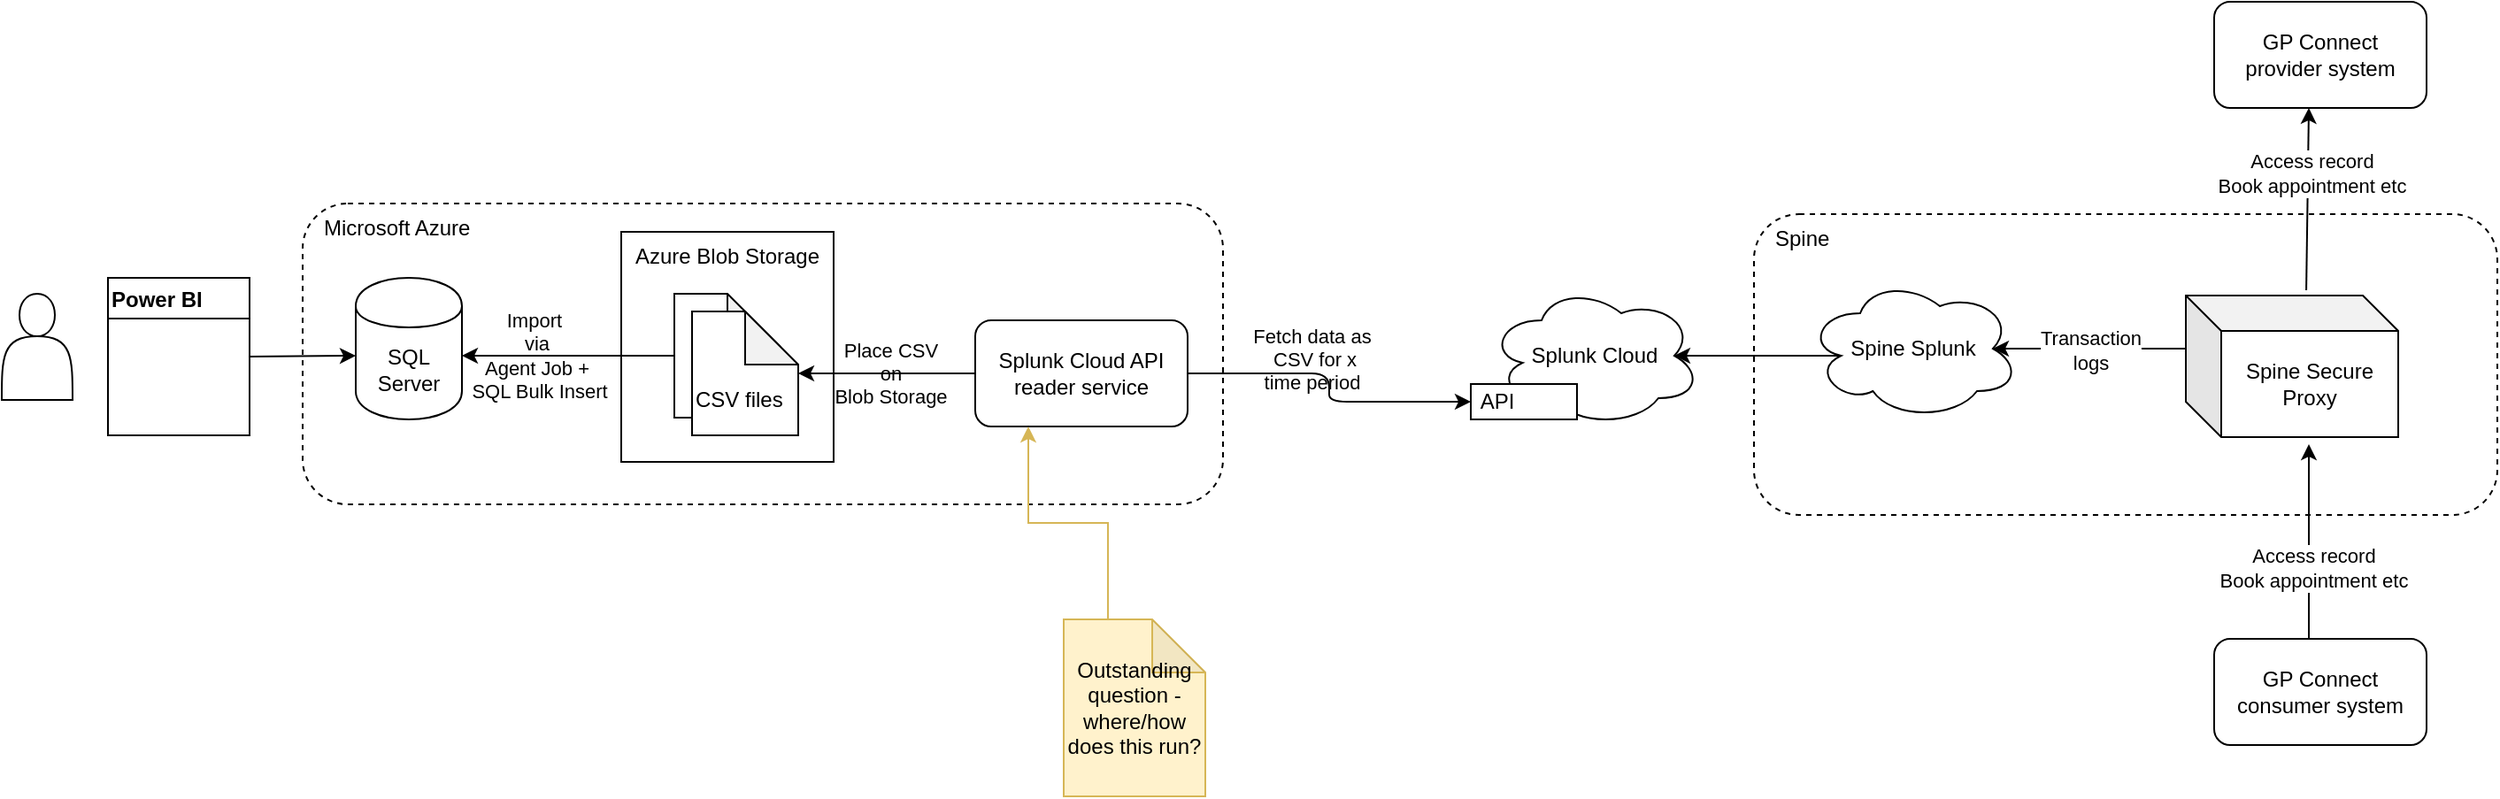 <mxfile version="13.3.5" type="device"><diagram id="yGtiRJ2oHdCkbcuFMKlw" name="Page-1"><mxGraphModel dx="1448" dy="983" grid="1" gridSize="10" guides="1" tooltips="1" connect="1" arrows="1" fold="1" page="1" pageScale="1" pageWidth="827" pageHeight="1169" math="0" shadow="0"><root><mxCell id="0"/><mxCell id="1" parent="0"/><mxCell id="BgNX69o5uFKW_aU6G4bj-26" value="&amp;nbsp; &amp;nbsp;Microsoft Azure" style="rounded=1;whiteSpace=wrap;html=1;dashed=1;verticalAlign=top;align=left;" parent="1" vertex="1"><mxGeometry x="200" y="350" width="520" height="170" as="geometry"/></mxCell><mxCell id="BgNX69o5uFKW_aU6G4bj-35" value="Azure Blob Storage" style="rounded=0;whiteSpace=wrap;html=1;align=center;verticalAlign=top;" parent="1" vertex="1"><mxGeometry x="380" y="366" width="120" height="130" as="geometry"/></mxCell><mxCell id="BgNX69o5uFKW_aU6G4bj-33" style="edgeStyle=orthogonalEdgeStyle;rounded=0;orthogonalLoop=1;jettySize=auto;html=1;exitX=0;exitY=0.5;exitDx=0;exitDy=0;exitPerimeter=0;startArrow=none;startFill=0;endArrow=classic;endFill=1;" parent="1" source="BgNX69o5uFKW_aU6G4bj-31" edge="1"><mxGeometry relative="1" as="geometry"><mxPoint x="290" y="436" as="targetPoint"/></mxGeometry></mxCell><mxCell id="BgNX69o5uFKW_aU6G4bj-34" value="Import&amp;nbsp;&lt;br&gt;via &lt;br&gt;Agent Job +&lt;br&gt;&amp;nbsp;SQL Bulk&amp;nbsp;Insert" style="edgeLabel;html=1;align=center;verticalAlign=middle;resizable=0;points=[];labelBackgroundColor=none;" parent="BgNX69o5uFKW_aU6G4bj-33" vertex="1" connectable="0"><mxGeometry x="0.3" y="-1" relative="1" as="geometry"><mxPoint as="offset"/></mxGeometry></mxCell><mxCell id="BgNX69o5uFKW_aU6G4bj-31" value="" style="shape=note;whiteSpace=wrap;html=1;backgroundOutline=1;darkOpacity=0.05;align=left;" parent="1" vertex="1"><mxGeometry x="410" y="401" width="60" height="70" as="geometry"/></mxCell><mxCell id="BgNX69o5uFKW_aU6G4bj-21" value="&amp;nbsp; &amp;nbsp;Spine" style="rounded=1;whiteSpace=wrap;html=1;dashed=1;verticalAlign=top;align=left;" parent="1" vertex="1"><mxGeometry x="1020" y="356" width="420" height="170" as="geometry"/></mxCell><mxCell id="BgNX69o5uFKW_aU6G4bj-7" style="edgeStyle=orthogonalEdgeStyle;rounded=0;orthogonalLoop=1;jettySize=auto;html=1;exitX=0;exitY=0;exitDx=0;exitDy=30;exitPerimeter=0;entryX=0.875;entryY=0.5;entryDx=0;entryDy=0;entryPerimeter=0;" parent="1" source="BgNX69o5uFKW_aU6G4bj-3" target="BgNX69o5uFKW_aU6G4bj-12" edge="1"><mxGeometry relative="1" as="geometry"><mxPoint x="1210" y="436" as="targetPoint"/></mxGeometry></mxCell><mxCell id="BgNX69o5uFKW_aU6G4bj-15" value="Transaction &lt;br&gt;logs" style="edgeLabel;html=1;align=center;verticalAlign=middle;resizable=0;points=[];" parent="BgNX69o5uFKW_aU6G4bj-7" vertex="1" connectable="0"><mxGeometry x="-0.009" y="1" relative="1" as="geometry"><mxPoint as="offset"/></mxGeometry></mxCell><mxCell id="BgNX69o5uFKW_aU6G4bj-3" value="Spine Secure Proxy" style="shape=cube;whiteSpace=wrap;html=1;boundedLbl=1;backgroundOutline=1;darkOpacity=0.05;darkOpacity2=0.1;" parent="1" vertex="1"><mxGeometry x="1264" y="402" width="120" height="80" as="geometry"/></mxCell><mxCell id="BgNX69o5uFKW_aU6G4bj-5" value="" style="endArrow=classic;html=1;" parent="1" edge="1"><mxGeometry width="50" height="50" relative="1" as="geometry"><mxPoint x="1333.5" y="596" as="sourcePoint"/><mxPoint x="1333.5" y="486" as="targetPoint"/></mxGeometry></mxCell><mxCell id="BgNX69o5uFKW_aU6G4bj-19" value="Access record&lt;br&gt;Book appointment etc" style="edgeLabel;html=1;align=center;verticalAlign=middle;resizable=0;points=[];" parent="BgNX69o5uFKW_aU6G4bj-5" vertex="1" connectable="0"><mxGeometry x="0.164" y="-1" relative="1" as="geometry"><mxPoint x="1" y="24" as="offset"/></mxGeometry></mxCell><mxCell id="BgNX69o5uFKW_aU6G4bj-6" value="" style="endArrow=classic;html=1;exitX=0.567;exitY=-0.037;exitDx=0;exitDy=0;exitPerimeter=0;" parent="1" source="BgNX69o5uFKW_aU6G4bj-3" edge="1"><mxGeometry width="50" height="50" relative="1" as="geometry"><mxPoint x="1334" y="396" as="sourcePoint"/><mxPoint x="1333.5" y="296" as="targetPoint"/></mxGeometry></mxCell><mxCell id="BgNX69o5uFKW_aU6G4bj-20" value="Access record&lt;br&gt;Book appointment etc" style="edgeLabel;html=1;align=center;verticalAlign=middle;resizable=0;points=[];" parent="BgNX69o5uFKW_aU6G4bj-6" vertex="1" connectable="0"><mxGeometry x="0.291" y="-1" relative="1" as="geometry"><mxPoint x="1" as="offset"/></mxGeometry></mxCell><mxCell id="BgNX69o5uFKW_aU6G4bj-10" value="Splunk Cloud" style="ellipse;shape=cloud;whiteSpace=wrap;html=1;" parent="1" vertex="1"><mxGeometry x="870" y="396" width="120" height="80" as="geometry"/></mxCell><mxCell id="BgNX69o5uFKW_aU6G4bj-13" style="edgeStyle=orthogonalEdgeStyle;rounded=0;orthogonalLoop=1;jettySize=auto;html=1;exitX=0.16;exitY=0.55;exitDx=0;exitDy=0;exitPerimeter=0;entryX=0.875;entryY=0.5;entryDx=0;entryDy=0;entryPerimeter=0;" parent="1" source="BgNX69o5uFKW_aU6G4bj-12" target="BgNX69o5uFKW_aU6G4bj-10" edge="1"><mxGeometry relative="1" as="geometry"/></mxCell><mxCell id="BgNX69o5uFKW_aU6G4bj-12" value="Spine Splunk" style="ellipse;shape=cloud;whiteSpace=wrap;html=1;" parent="1" vertex="1"><mxGeometry x="1050" y="392" width="120" height="80" as="geometry"/></mxCell><mxCell id="BgNX69o5uFKW_aU6G4bj-17" value="GP Connect consumer system" style="rounded=1;whiteSpace=wrap;html=1;" parent="1" vertex="1"><mxGeometry x="1280" y="596" width="120" height="60" as="geometry"/></mxCell><mxCell id="BgNX69o5uFKW_aU6G4bj-18" value="GP Connect&lt;br&gt;provider system" style="rounded=1;whiteSpace=wrap;html=1;" parent="1" vertex="1"><mxGeometry x="1280" y="236" width="120" height="60" as="geometry"/></mxCell><mxCell id="BgNX69o5uFKW_aU6G4bj-22" value="&amp;nbsp;API" style="rounded=0;whiteSpace=wrap;html=1;align=left;" parent="1" vertex="1"><mxGeometry x="860" y="452" width="60" height="20" as="geometry"/></mxCell><mxCell id="BgNX69o5uFKW_aU6G4bj-24" value="" style="shape=actor;whiteSpace=wrap;html=1;align=left;" parent="1" vertex="1"><mxGeometry x="30" y="401" width="40" height="60" as="geometry"/></mxCell><mxCell id="BgNX69o5uFKW_aU6G4bj-36" style="edgeStyle=orthogonalEdgeStyle;rounded=0;orthogonalLoop=1;jettySize=auto;html=1;exitX=1;exitY=0.5;exitDx=0;exitDy=0;entryX=0;entryY=0.5;entryDx=0;entryDy=0;entryPerimeter=0;" parent="1" source="BgNX69o5uFKW_aU6G4bj-25" edge="1"><mxGeometry relative="1" as="geometry"><mxPoint x="230" y="436" as="targetPoint"/></mxGeometry></mxCell><mxCell id="BgNX69o5uFKW_aU6G4bj-25" value="Power BI" style="swimlane;align=left;" parent="1" vertex="1"><mxGeometry x="90" y="392" width="80" height="89" as="geometry"/></mxCell><mxCell id="BgNX69o5uFKW_aU6G4bj-29" value="&lt;br&gt;&lt;br&gt;CSV files" style="shape=note;whiteSpace=wrap;html=1;backgroundOutline=1;darkOpacity=0.05;align=left;" parent="1" vertex="1"><mxGeometry x="420" y="411" width="60" height="70" as="geometry"/></mxCell><mxCell id="BgNX69o5uFKW_aU6G4bj-39" style="edgeStyle=orthogonalEdgeStyle;orthogonalLoop=1;jettySize=auto;html=1;exitX=1;exitY=0.5;exitDx=0;exitDy=0;entryX=0;entryY=0.5;entryDx=0;entryDy=0;rounded=1;" parent="1" source="BgNX69o5uFKW_aU6G4bj-38" target="BgNX69o5uFKW_aU6G4bj-22" edge="1"><mxGeometry relative="1" as="geometry"/></mxCell><mxCell id="BgNX69o5uFKW_aU6G4bj-40" value="Fetch data as&lt;br&gt;&amp;nbsp;CSV for x &lt;br&gt;time period" style="edgeLabel;html=1;align=center;verticalAlign=middle;resizable=0;points=[];labelBackgroundColor=none;" parent="BgNX69o5uFKW_aU6G4bj-39" vertex="1" connectable="0"><mxGeometry x="-0.044" y="-1" relative="1" as="geometry"><mxPoint x="-9" y="-12" as="offset"/></mxGeometry></mxCell><mxCell id="BgNX69o5uFKW_aU6G4bj-42" style="edgeStyle=orthogonalEdgeStyle;rounded=1;orthogonalLoop=1;jettySize=auto;html=1;exitX=0;exitY=0.5;exitDx=0;exitDy=0;" parent="1" source="BgNX69o5uFKW_aU6G4bj-38" target="BgNX69o5uFKW_aU6G4bj-29" edge="1"><mxGeometry relative="1" as="geometry"/></mxCell><mxCell id="BgNX69o5uFKW_aU6G4bj-43" value="Place CSV &lt;br&gt;on &lt;br&gt;Blob Storage" style="edgeLabel;html=1;align=center;verticalAlign=middle;resizable=0;points=[];labelBackgroundColor=none;" parent="BgNX69o5uFKW_aU6G4bj-42" vertex="1" connectable="0"><mxGeometry x="-0.04" relative="1" as="geometry"><mxPoint as="offset"/></mxGeometry></mxCell><mxCell id="BgNX69o5uFKW_aU6G4bj-38" value="Splunk Cloud API reader service" style="rounded=1;whiteSpace=wrap;html=1;labelBackgroundColor=none;align=center;" parent="1" vertex="1"><mxGeometry x="580" y="416" width="120" height="60" as="geometry"/></mxCell><mxCell id="BgNX69o5uFKW_aU6G4bj-46" style="edgeStyle=orthogonalEdgeStyle;rounded=0;orthogonalLoop=1;jettySize=auto;html=1;exitX=0;exitY=0;exitDx=25;exitDy=0;exitPerimeter=0;entryX=0.25;entryY=1;entryDx=0;entryDy=0;fillColor=#fff2cc;strokeColor=#d6b656;" parent="1" source="BgNX69o5uFKW_aU6G4bj-45" target="BgNX69o5uFKW_aU6G4bj-38" edge="1"><mxGeometry relative="1" as="geometry"/></mxCell><mxCell id="BgNX69o5uFKW_aU6G4bj-45" value="Outstanding question - where/how does this run?" style="shape=note;whiteSpace=wrap;html=1;backgroundOutline=1;darkOpacity=0.05;labelBackgroundColor=none;align=center;fillColor=#fff2cc;strokeColor=#d6b656;" parent="1" vertex="1"><mxGeometry x="630" y="585" width="80" height="100" as="geometry"/></mxCell><mxCell id="WzJmsPvOr346FiOfPshK-1" value="SQL Server" style="shape=cylinder;whiteSpace=wrap;html=1;boundedLbl=1;backgroundOutline=1;" vertex="1" parent="1"><mxGeometry x="230" y="392" width="60" height="80" as="geometry"/></mxCell></root></mxGraphModel></diagram></mxfile>